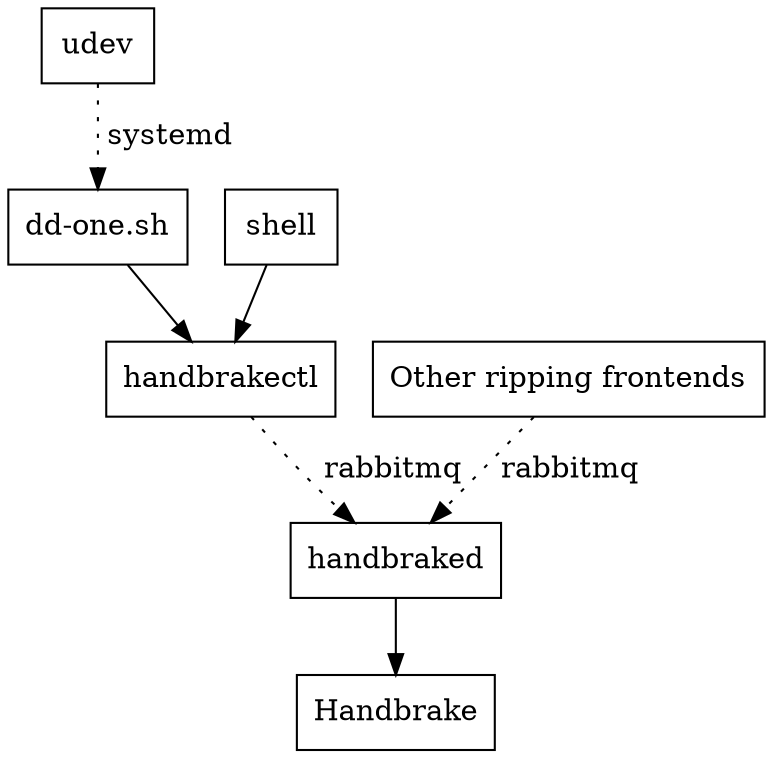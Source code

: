 digraph G {
    node [shape="box"];
    udev -> "dd-one.sh" [label=" systemd",style=dotted];
    "dd-one.sh" -> handbrakectl;
    shell -> handbrakectl;
    handbrakectl -> handbraked [label=" rabbitmq",style=dotted];
    "Other ripping frontends" -> handbraked [label=" rabbitmq",style=dotted];
    handbraked -> Handbrake;
}
